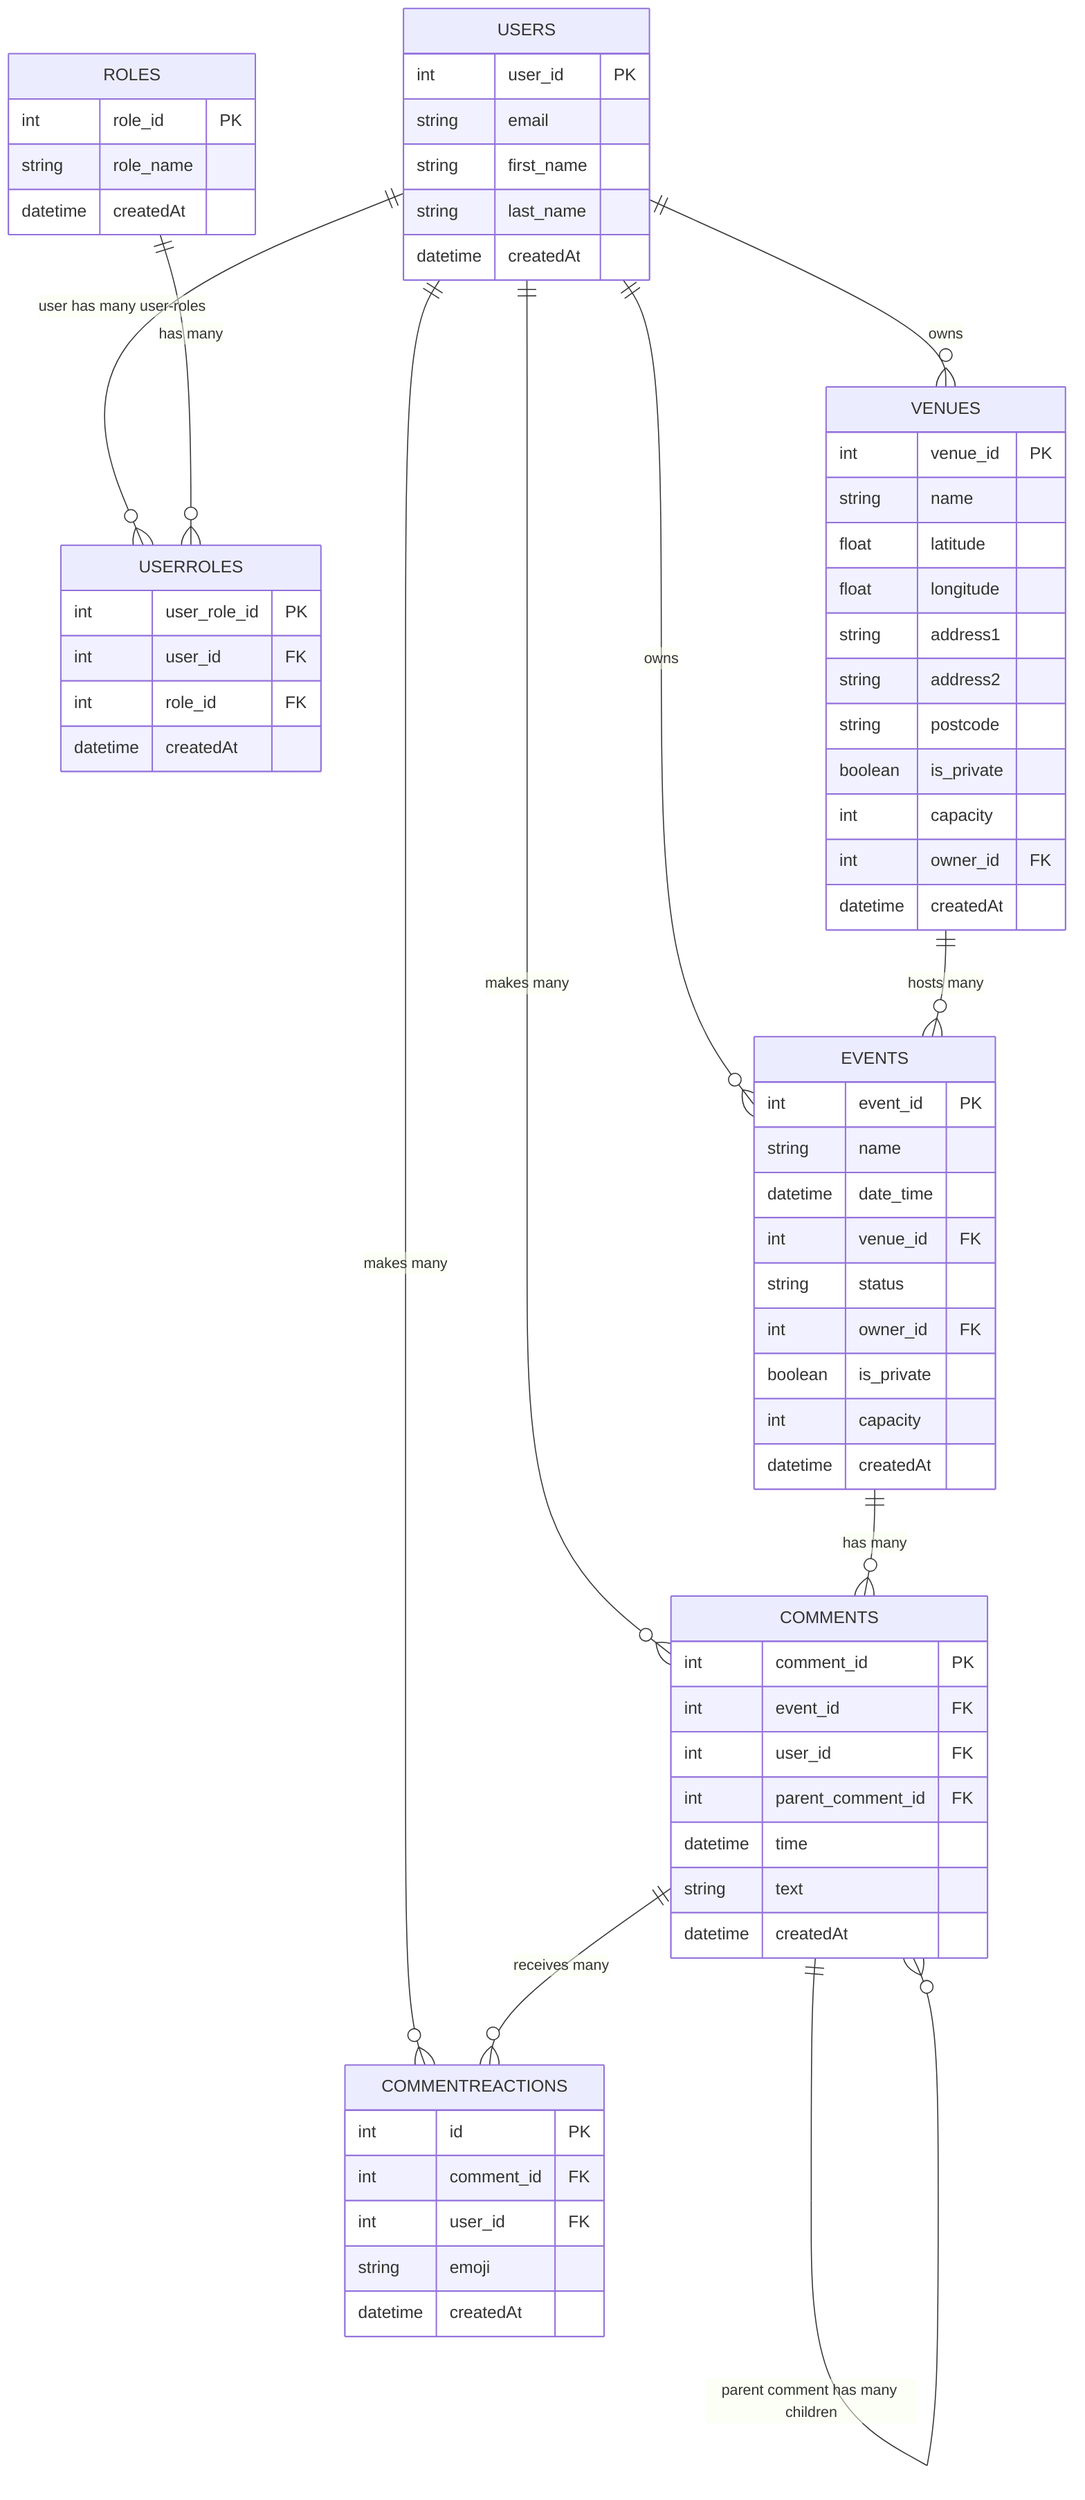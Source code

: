 erDiagram

    USERS {
        int user_id PK
        string email
        string first_name
        string last_name
        datetime createdAt
    }
    
    ROLES {
        int role_id PK
        string role_name
        datetime createdAt
    }
    
    USERROLES {
        int user_role_id PK
        int user_id FK
        int role_id FK
        datetime createdAt
    }
    
    EVENTS {
        int event_id PK
        string name
        datetime date_time
        int venue_id FK
        string status
        int owner_id FK
        boolean is_private
        int capacity
        datetime createdAt
    }
    
    VENUES {
        int venue_id PK
        string name
        float latitude
        float longitude
        string address1
        string address2
        string postcode
        boolean is_private
        int capacity
        int owner_id FK
        datetime createdAt
    }
    
    COMMENTS {
        int comment_id PK
        int event_id FK
        int user_id FK
        int parent_comment_id FK
        datetime time
        string text
        datetime createdAt
    }
    
    COMMENTREACTIONS {
        int id PK
        int comment_id FK
        int user_id FK
        string emoji
        datetime createdAt
    }

    USERS ||--o{ USERROLES: "user has many user-roles"
    ROLES ||--o{ USERROLES: "has many"
    USERS ||--o{ EVENTS: "owns"
    USERS ||--o{ VENUES: "owns"
    USERS ||--o{ COMMENTS: "makes many"
    USERS ||--o{ COMMENTREACTIONS: "makes many"
    EVENTS ||--o{ COMMENTS: "has many"
    COMMENTS ||--o{ COMMENTREACTIONS: "receives many"
    COMMENTS ||--o{ COMMENTS: "parent comment has many children"
    VENUES ||--o{ EVENTS: "hosts many"